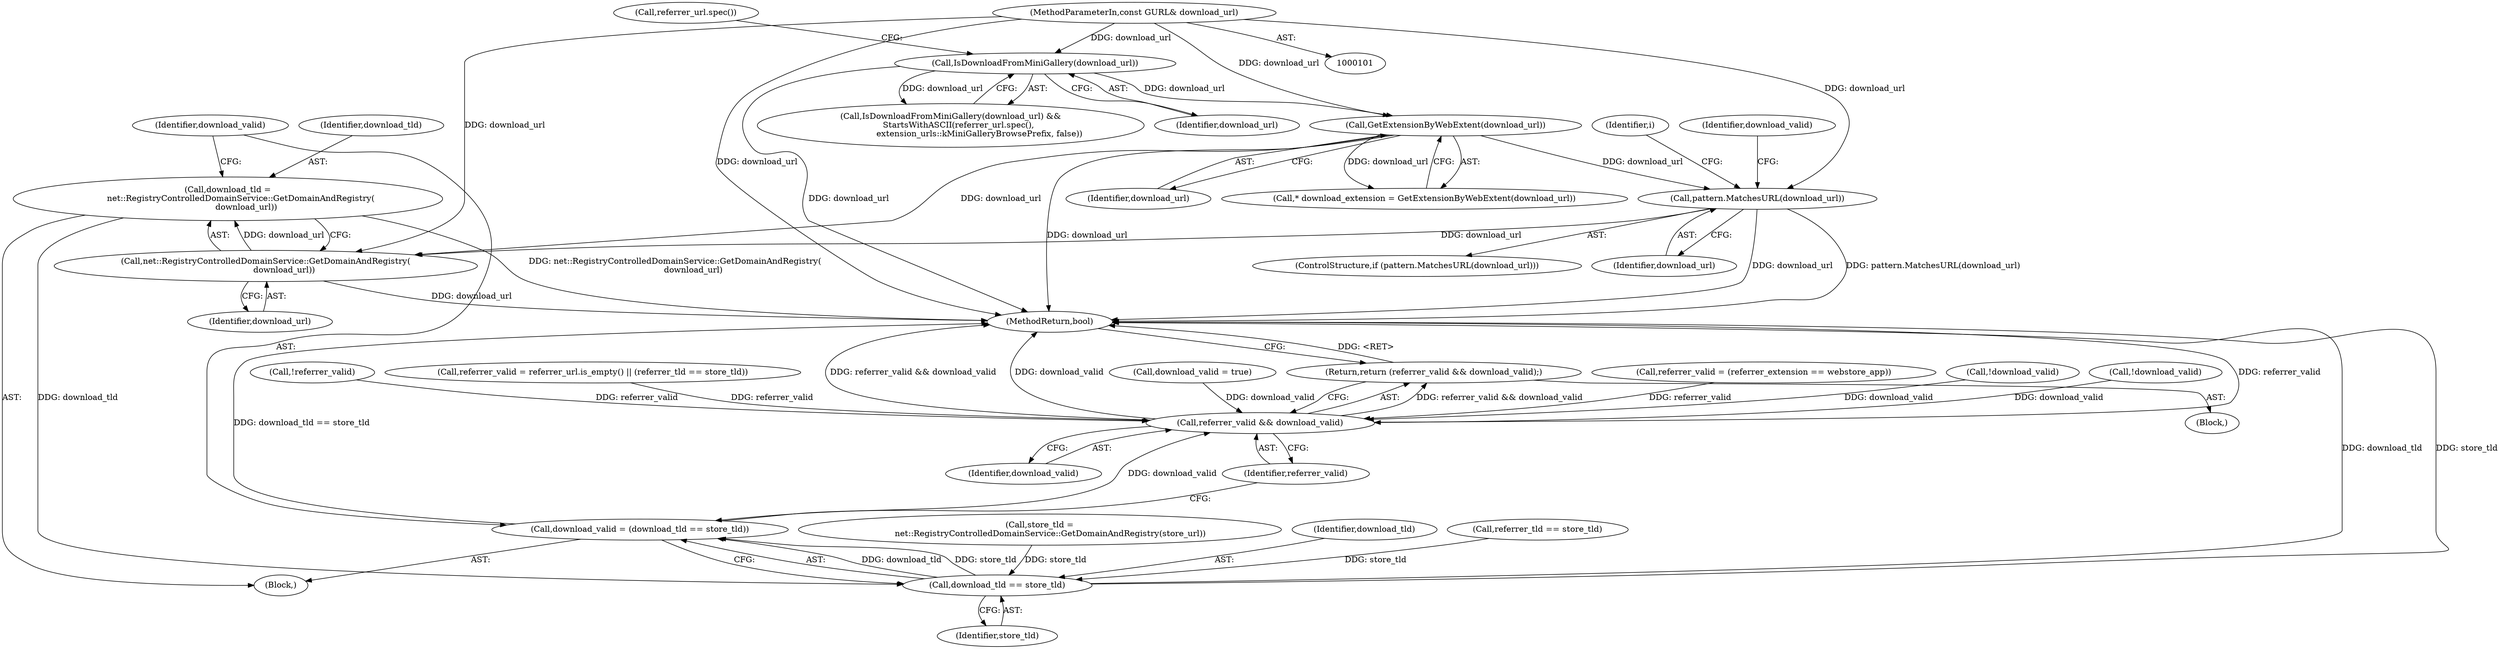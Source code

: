 digraph "0_Chrome_454434f6100cb6a529652a25b5fc181caa7c7f32@API" {
"1000203" [label="(Call,download_tld =\n          net::RegistryControlledDomainService::GetDomainAndRegistry(\n              download_url))"];
"1000205" [label="(Call,net::RegistryControlledDomainService::GetDomainAndRegistry(\n              download_url))"];
"1000119" [label="(Call,GetExtensionByWebExtent(download_url))"];
"1000107" [label="(Call,IsDownloadFromMiniGallery(download_url))"];
"1000102" [label="(MethodParameterIn,const GURL& download_url)"];
"1000160" [label="(Call,pattern.MatchesURL(download_url))"];
"1000209" [label="(Call,download_tld == store_tld)"];
"1000207" [label="(Call,download_valid = (download_tld == store_tld))"];
"1000213" [label="(Call,referrer_valid && download_valid)"];
"1000212" [label="(Return,return (referrer_valid && download_valid);)"];
"1000178" [label="(Call,store_tld =\n        net::RegistryControlledDomainService::GetDomainAndRegistry(store_url))"];
"1000110" [label="(Call,referrer_url.spec())"];
"1000207" [label="(Call,download_valid = (download_tld == store_tld))"];
"1000203" [label="(Call,download_tld =\n          net::RegistryControlledDomainService::GetDomainAndRegistry(\n              download_url))"];
"1000213" [label="(Call,referrer_valid && download_valid)"];
"1000104" [label="(Block,)"];
"1000156" [label="(Identifier,i)"];
"1000201" [label="(Block,)"];
"1000119" [label="(Call,GetExtensionByWebExtent(download_url))"];
"1000206" [label="(Identifier,download_url)"];
"1000209" [label="(Call,download_tld == store_tld)"];
"1000163" [label="(Call,download_valid = true)"];
"1000120" [label="(Identifier,download_url)"];
"1000210" [label="(Identifier,download_tld)"];
"1000131" [label="(Call,referrer_valid = (referrer_extension == webstore_app))"];
"1000160" [label="(Call,pattern.MatchesURL(download_url))"];
"1000117" [label="(Call,* download_extension = GetExtensionByWebExtent(download_url))"];
"1000212" [label="(Return,return (referrer_valid && download_valid);)"];
"1000211" [label="(Identifier,store_tld)"];
"1000164" [label="(Identifier,download_valid)"];
"1000214" [label="(Identifier,referrer_valid)"];
"1000195" [label="(Call,referrer_tld == store_tld)"];
"1000205" [label="(Call,net::RegistryControlledDomainService::GetDomainAndRegistry(\n              download_url))"];
"1000102" [label="(MethodParameterIn,const GURL& download_url)"];
"1000215" [label="(Identifier,download_valid)"];
"1000199" [label="(Call,!download_valid)"];
"1000107" [label="(Call,IsDownloadFromMiniGallery(download_url))"];
"1000143" [label="(Call,!download_valid)"];
"1000106" [label="(Call,IsDownloadFromMiniGallery(download_url) &&\n      StartsWithASCII(referrer_url.spec(),\n                      extension_urls::kMiniGalleryBrowsePrefix, false))"];
"1000208" [label="(Identifier,download_valid)"];
"1000159" [label="(ControlStructure,if (pattern.MatchesURL(download_url)))"];
"1000108" [label="(Identifier,download_url)"];
"1000204" [label="(Identifier,download_tld)"];
"1000216" [label="(MethodReturn,bool)"];
"1000183" [label="(Call,!referrer_valid)"];
"1000191" [label="(Call,referrer_valid = referrer_url.is_empty() || (referrer_tld == store_tld))"];
"1000161" [label="(Identifier,download_url)"];
"1000203" -> "1000201"  [label="AST: "];
"1000203" -> "1000205"  [label="CFG: "];
"1000204" -> "1000203"  [label="AST: "];
"1000205" -> "1000203"  [label="AST: "];
"1000208" -> "1000203"  [label="CFG: "];
"1000203" -> "1000216"  [label="DDG: net::RegistryControlledDomainService::GetDomainAndRegistry(\n              download_url)"];
"1000205" -> "1000203"  [label="DDG: download_url"];
"1000203" -> "1000209"  [label="DDG: download_tld"];
"1000205" -> "1000206"  [label="CFG: "];
"1000206" -> "1000205"  [label="AST: "];
"1000205" -> "1000216"  [label="DDG: download_url"];
"1000119" -> "1000205"  [label="DDG: download_url"];
"1000160" -> "1000205"  [label="DDG: download_url"];
"1000102" -> "1000205"  [label="DDG: download_url"];
"1000119" -> "1000117"  [label="AST: "];
"1000119" -> "1000120"  [label="CFG: "];
"1000120" -> "1000119"  [label="AST: "];
"1000117" -> "1000119"  [label="CFG: "];
"1000119" -> "1000216"  [label="DDG: download_url"];
"1000119" -> "1000117"  [label="DDG: download_url"];
"1000107" -> "1000119"  [label="DDG: download_url"];
"1000102" -> "1000119"  [label="DDG: download_url"];
"1000119" -> "1000160"  [label="DDG: download_url"];
"1000107" -> "1000106"  [label="AST: "];
"1000107" -> "1000108"  [label="CFG: "];
"1000108" -> "1000107"  [label="AST: "];
"1000110" -> "1000107"  [label="CFG: "];
"1000106" -> "1000107"  [label="CFG: "];
"1000107" -> "1000216"  [label="DDG: download_url"];
"1000107" -> "1000106"  [label="DDG: download_url"];
"1000102" -> "1000107"  [label="DDG: download_url"];
"1000102" -> "1000101"  [label="AST: "];
"1000102" -> "1000216"  [label="DDG: download_url"];
"1000102" -> "1000160"  [label="DDG: download_url"];
"1000160" -> "1000159"  [label="AST: "];
"1000160" -> "1000161"  [label="CFG: "];
"1000161" -> "1000160"  [label="AST: "];
"1000164" -> "1000160"  [label="CFG: "];
"1000156" -> "1000160"  [label="CFG: "];
"1000160" -> "1000216"  [label="DDG: pattern.MatchesURL(download_url)"];
"1000160" -> "1000216"  [label="DDG: download_url"];
"1000209" -> "1000207"  [label="AST: "];
"1000209" -> "1000211"  [label="CFG: "];
"1000210" -> "1000209"  [label="AST: "];
"1000211" -> "1000209"  [label="AST: "];
"1000207" -> "1000209"  [label="CFG: "];
"1000209" -> "1000216"  [label="DDG: download_tld"];
"1000209" -> "1000216"  [label="DDG: store_tld"];
"1000209" -> "1000207"  [label="DDG: download_tld"];
"1000209" -> "1000207"  [label="DDG: store_tld"];
"1000178" -> "1000209"  [label="DDG: store_tld"];
"1000195" -> "1000209"  [label="DDG: store_tld"];
"1000207" -> "1000201"  [label="AST: "];
"1000208" -> "1000207"  [label="AST: "];
"1000214" -> "1000207"  [label="CFG: "];
"1000207" -> "1000216"  [label="DDG: download_tld == store_tld"];
"1000207" -> "1000213"  [label="DDG: download_valid"];
"1000213" -> "1000212"  [label="AST: "];
"1000213" -> "1000214"  [label="CFG: "];
"1000213" -> "1000215"  [label="CFG: "];
"1000214" -> "1000213"  [label="AST: "];
"1000215" -> "1000213"  [label="AST: "];
"1000212" -> "1000213"  [label="CFG: "];
"1000213" -> "1000216"  [label="DDG: referrer_valid"];
"1000213" -> "1000216"  [label="DDG: referrer_valid && download_valid"];
"1000213" -> "1000216"  [label="DDG: download_valid"];
"1000213" -> "1000212"  [label="DDG: referrer_valid && download_valid"];
"1000131" -> "1000213"  [label="DDG: referrer_valid"];
"1000183" -> "1000213"  [label="DDG: referrer_valid"];
"1000191" -> "1000213"  [label="DDG: referrer_valid"];
"1000163" -> "1000213"  [label="DDG: download_valid"];
"1000199" -> "1000213"  [label="DDG: download_valid"];
"1000143" -> "1000213"  [label="DDG: download_valid"];
"1000212" -> "1000104"  [label="AST: "];
"1000216" -> "1000212"  [label="CFG: "];
"1000212" -> "1000216"  [label="DDG: <RET>"];
}
